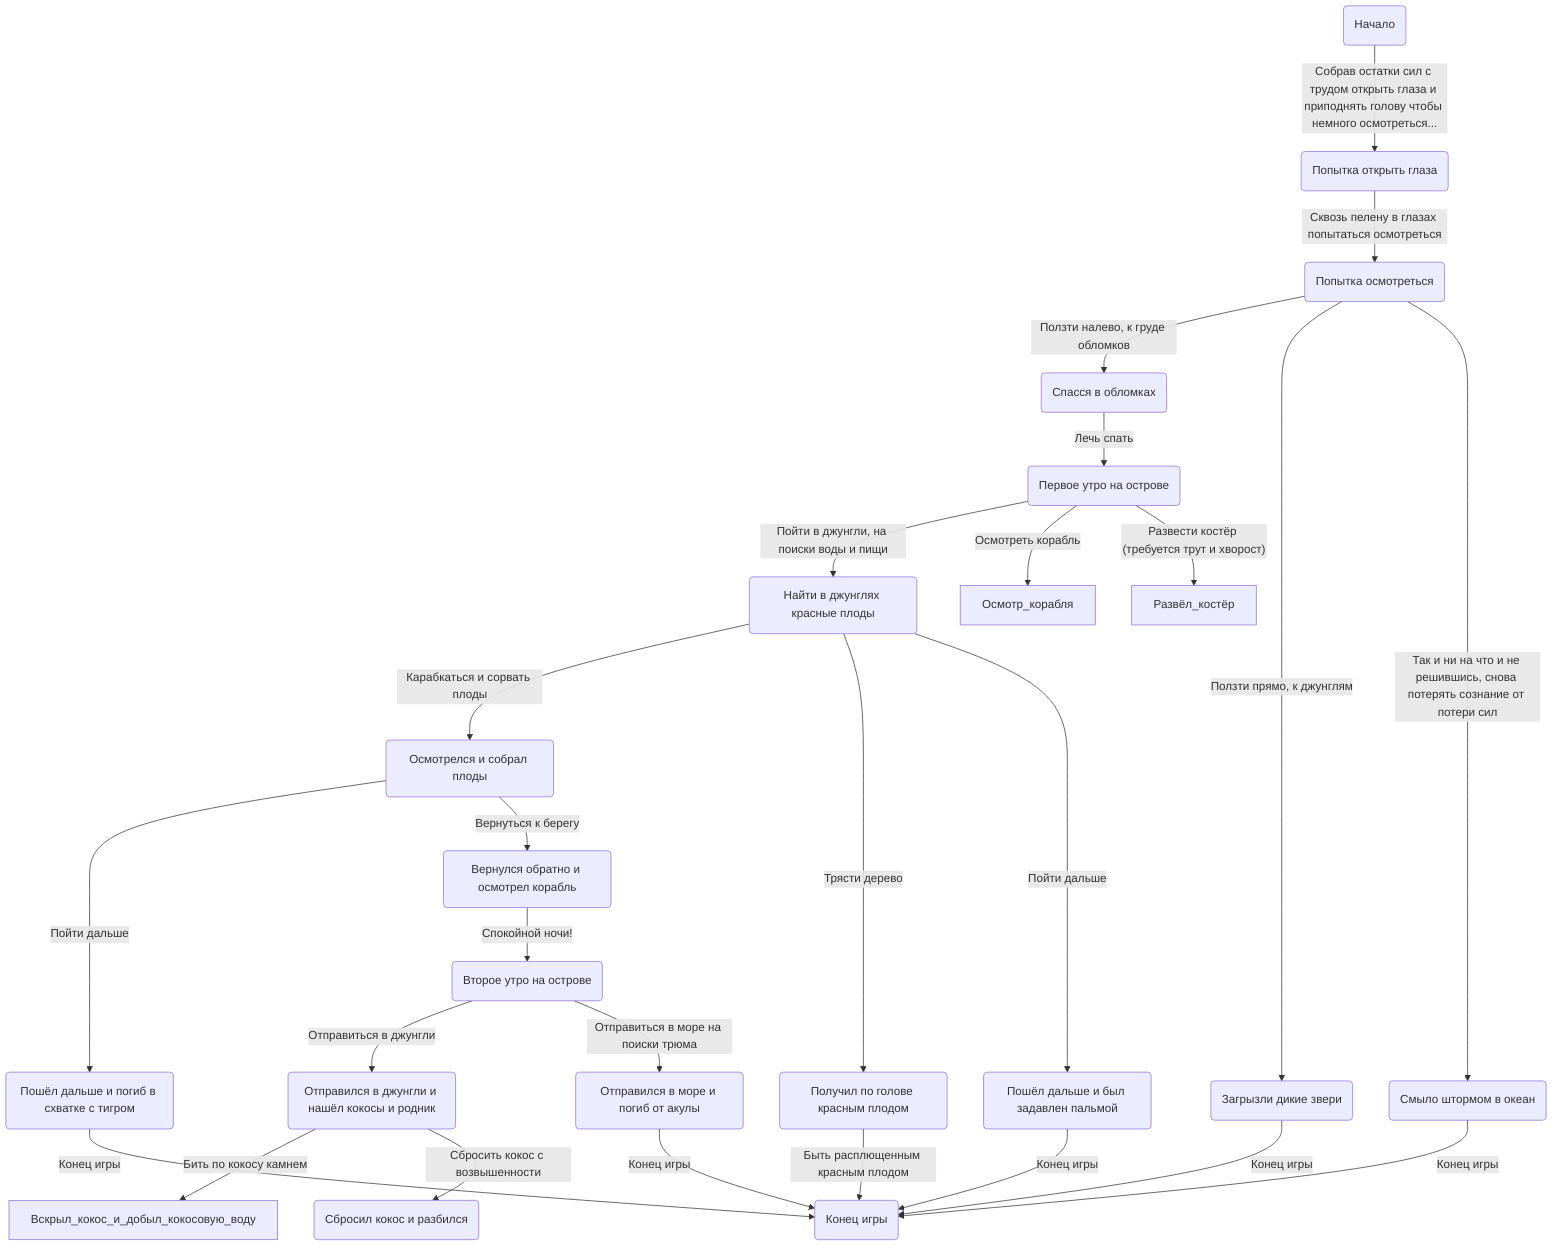 flowchart TD
Пошёл_дальше_и_был_задавлен_пальмой("Пошёл дальше и был задавлен пальмой")
Пошёл_дальше_и_был_задавлен_пальмой -- Конец игры --> Конец_игры
Пошёл_дальше_и_погиб_в_схватке_с_тигром("Пошёл дальше и погиб в схватке с тигром")
Пошёл_дальше_и_погиб_в_схватке_с_тигром -- Конец игры --> Конец_игры
Первое_утро_на_острове("Первое утро на острове")
Первое_утро_на_острове -- Пойти в джунгли, на поиски воды и пищи --> Найти_в_джунглях_красные_плоды
Первое_утро_на_острове -- Осмотреть корабль --> Осмотр_корабля
Первое_утро_на_острове -- Развести костёр (требуется трут и хворост) --> Развёл_костёр
Попытка_осмотреться("Попытка осмотреться")
Попытка_осмотреться -- Ползти налево, к груде обломков --> Спасся_в_обломках
Попытка_осмотреться -- Ползти прямо, к джунглям --> Загрызли_дикие_звери
Попытка_осмотреться -- Так и ни на что и не решившись, снова потерять сознание от потери сил --> Смыло_штормом_в_океан
Отправился_в_море_и_погиб_от_акулы("Отправился в море и погиб от акулы")
Отправился_в_море_и_погиб_от_акулы -- Конец игры --> Конец_игры
Осмотрелся_и_собрал_плоды("Осмотрелся и собрал плоды")
Осмотрелся_и_собрал_плоды -- Пойти дальше --> Пошёл_дальше_и_погиб_в_схватке_с_тигром
Осмотрелся_и_собрал_плоды -- Вернуться к берегу --> Вернулся_обратно_и_осмотрел_корабль
Второе_утро_на_острове("Второе утро на острове")
Второе_утро_на_острове -- Отправиться в джунгли --> Отправился_в_джунгли_и_нашёл_кокосы_и_родник
Второе_утро_на_острове -- Отправиться в море на поиски трюма --> Отправился_в_море_и_погиб_от_акулы
Попытка_открыть_глаза("Попытка открыть глаза")
Попытка_открыть_глаза -- Сквозь пелену в глазах попытаться осмотреться --> Попытка_осмотреться
Смыло_штормом_в_океан("Смыло штормом в океан")
Смыло_штормом_в_океан -- Конец игры --> Конец_игры
Найти_в_джунглях_красные_плоды("Найти в джунглях красные плоды")
Найти_в_джунглях_красные_плоды -- Карабкаться и сорвать плоды --> Осмотрелся_и_собрал_плоды
Найти_в_джунглях_красные_плоды -- Трясти дерево --> Получил_по_голове_красным_плодом
Найти_в_джунглях_красные_плоды -- Пойти дальше --> Пошёл_дальше_и_был_задавлен_пальмой
Вернулся_обратно_и_осмотрел_корабль("Вернулся обратно и осмотрел корабль")
Вернулся_обратно_и_осмотрел_корабль -- Спокойной ночи! --> Второе_утро_на_острове
Сбросил_кокос_и_разбился("Сбросил кокос и разбился")
Конец_игры("Конец игры")
Загрызли_дикие_звери("Загрызли дикие звери")
Загрызли_дикие_звери -- Конец игры --> Конец_игры
Спасся_в_обломках("Спасся в обломках")
Спасся_в_обломках -- Лечь спать --> Первое_утро_на_острове
Начало("Начало")
Начало -- Собрав остатки сил с трудом открыть глаза и приподнять голову чтобы немного осмотреться... --> Попытка_открыть_глаза
Получил_по_голове_красным_плодом("Получил по голове красным плодом")
Получил_по_голове_красным_плодом -- Быть расплющенным красным плодом --> Конец_игры
Отправился_в_джунгли_и_нашёл_кокосы_и_родник("Отправился в джунгли и нашёл кокосы и родник")
Отправился_в_джунгли_и_нашёл_кокосы_и_родник -- Бить по кокосу камнем --> Вскрыл_кокос_и_добыл_кокосовую_воду
Отправился_в_джунгли_и_нашёл_кокосы_и_родник -- Сбросить кокос с возвышенности --> Сбросил_кокос_и_разбился